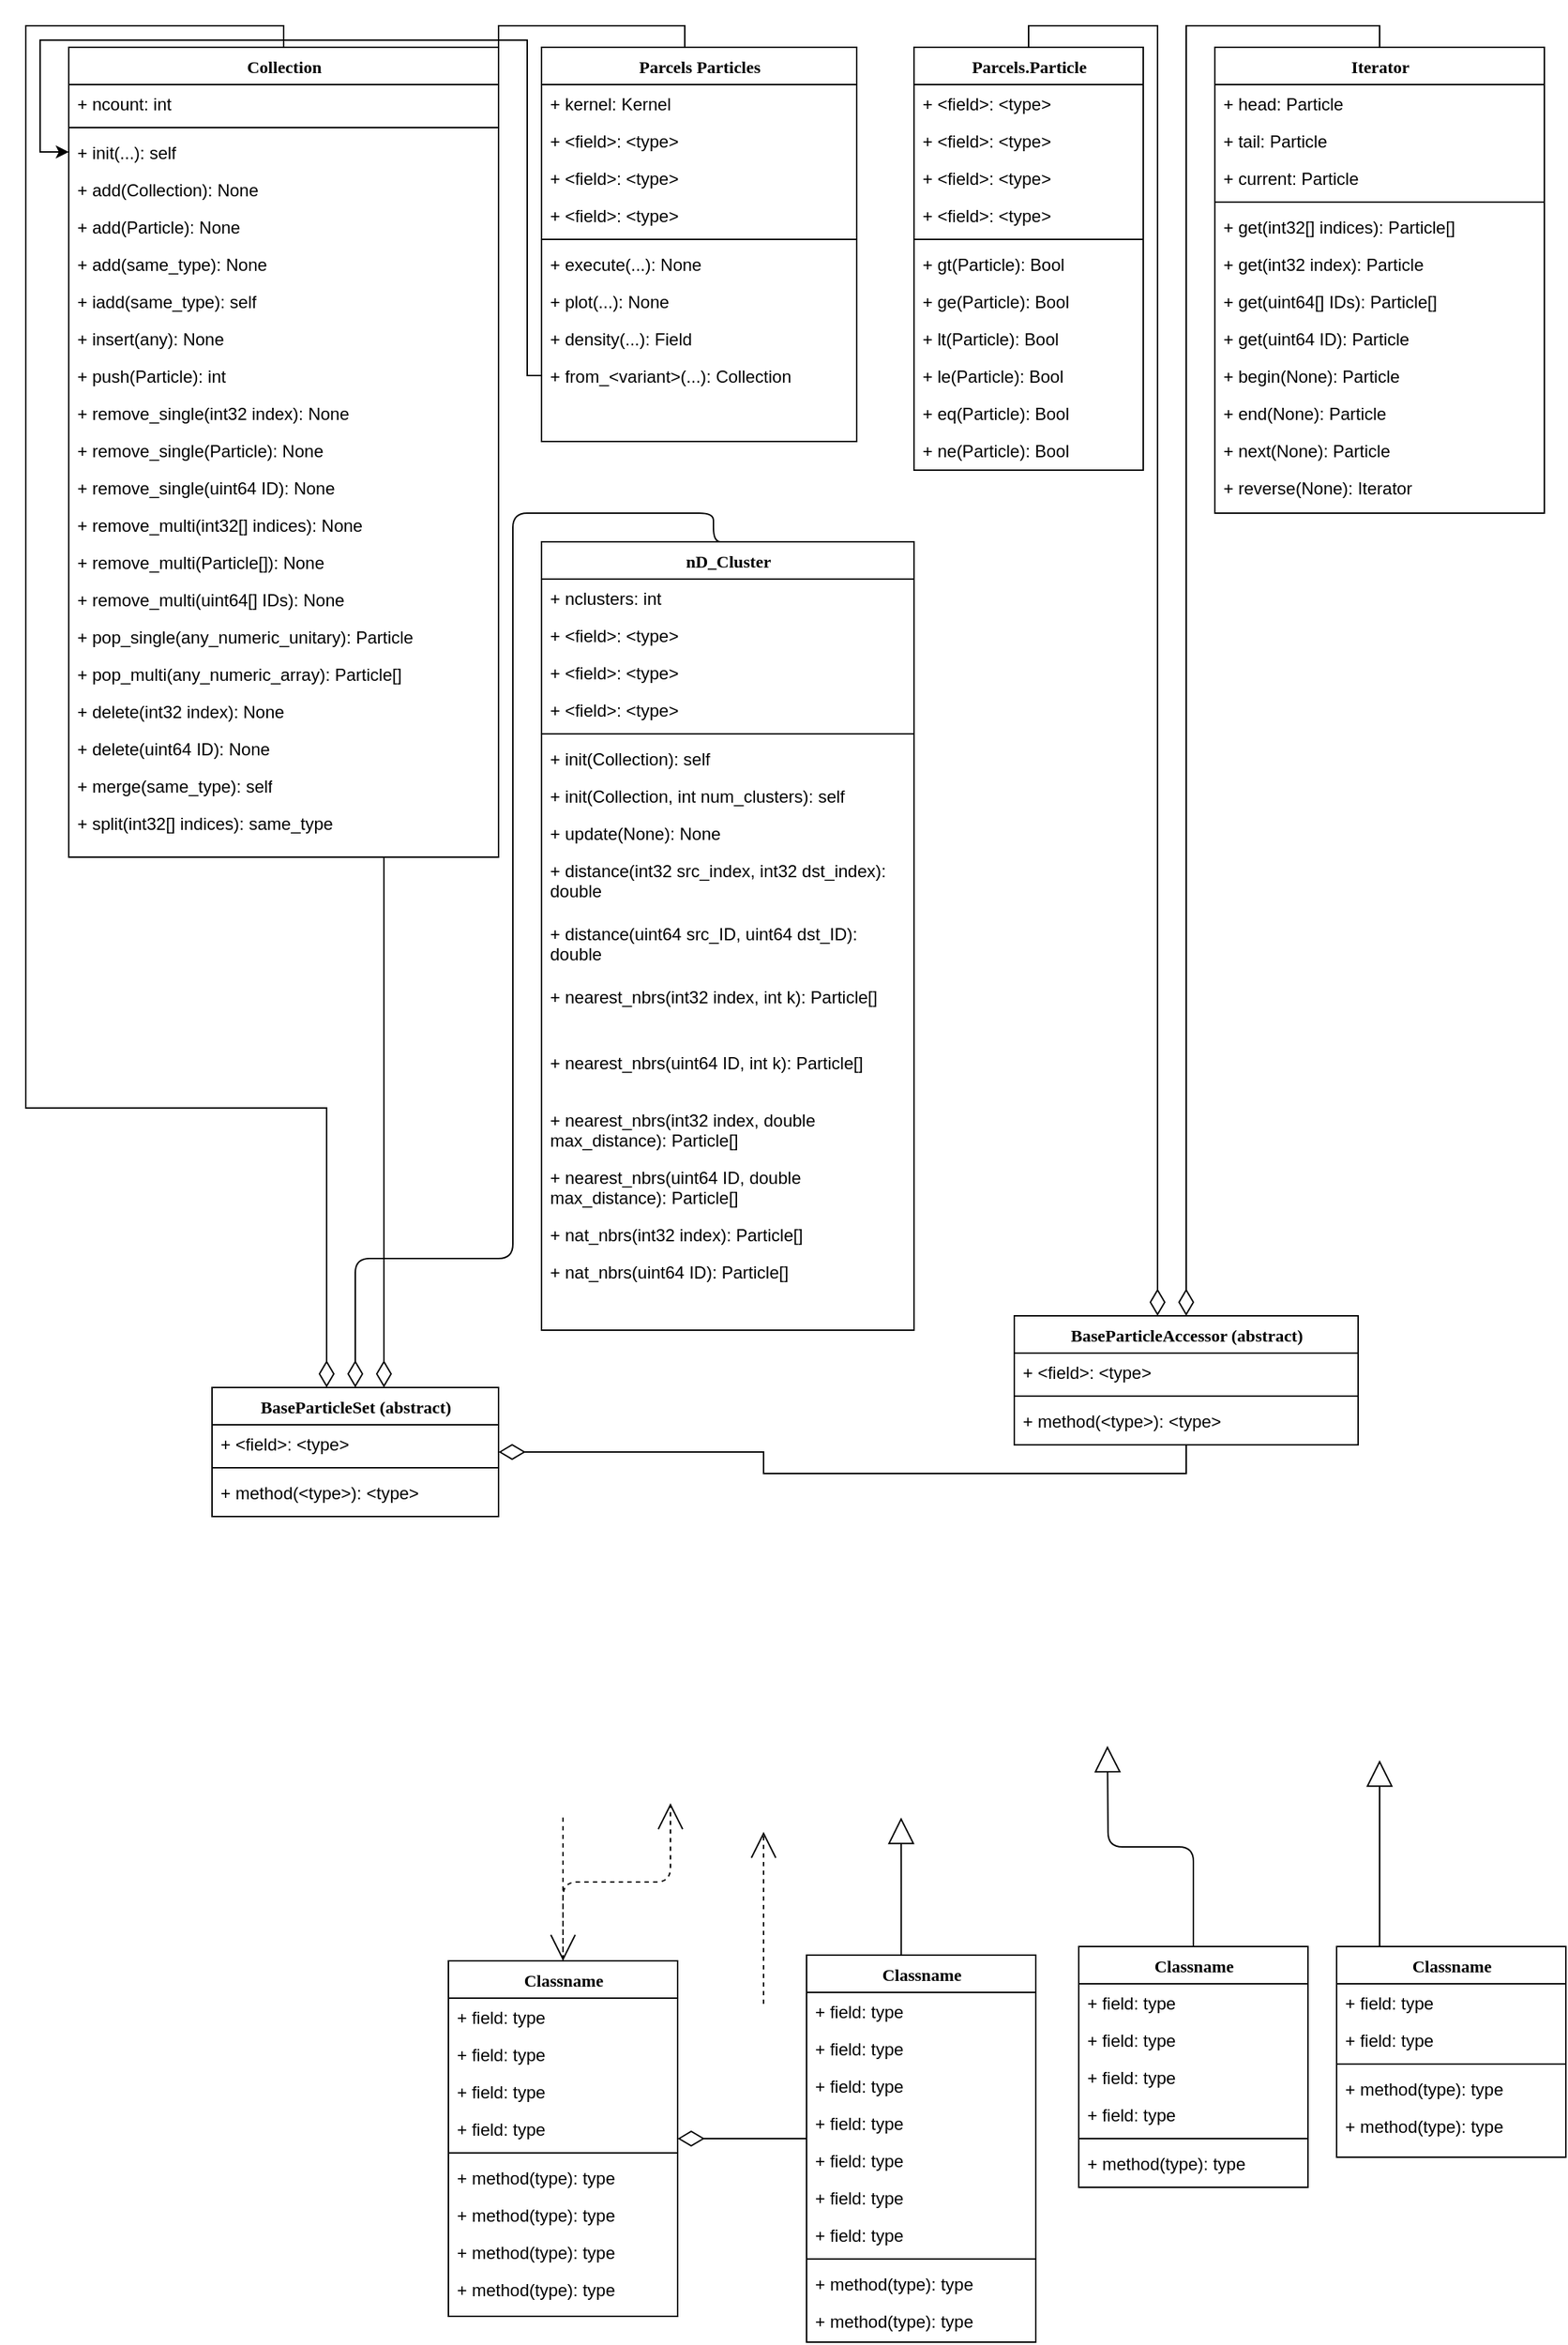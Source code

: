 <mxfile version="13.5.6" type="github">
  <diagram name="Page-1" id="9f46799a-70d6-7492-0946-bef42562c5a5">
    <mxGraphModel dx="1422" dy="1883" grid="1" gridSize="10" guides="1" tooltips="1" connect="1" arrows="1" fold="1" page="1" pageScale="1" pageWidth="1169" pageHeight="827" background="#ffffff" math="0" shadow="0">
      <root>
        <mxCell id="0" />
        <mxCell id="1" parent="0" />
        <mxCell id="78961159f06e98e8-123" style="edgeStyle=orthogonalEdgeStyle;html=1;labelBackgroundColor=none;startFill=0;startSize=8;endArrow=open;endFill=0;endSize=16;fontFamily=Verdana;fontSize=12;dashed=1;" parent="1" target="78961159f06e98e8-69" edge="1">
          <mxGeometry relative="1" as="geometry">
            <Array as="points">
              <mxPoint x="395" y="1270" />
              <mxPoint x="395" y="1270" />
            </Array>
            <mxPoint x="395" y="1270" as="sourcePoint" />
          </mxGeometry>
        </mxCell>
        <mxCell id="78961159f06e98e8-124" style="edgeStyle=orthogonalEdgeStyle;html=1;labelBackgroundColor=none;startFill=0;startSize=8;endArrow=diamondThin;endFill=0;endSize=16;fontFamily=Verdana;fontSize=12;entryX=0.5;entryY=0;entryDx=0;entryDy=0;exitX=0.5;exitY=0;exitDx=0;exitDy=0;" parent="1" source="78961159f06e98e8-43" target="78961159f06e98e8-56" edge="1">
          <mxGeometry relative="1" as="geometry">
            <Array as="points">
              <mxPoint x="500" y="360" />
              <mxPoint x="360" y="360" />
              <mxPoint x="360" y="880" />
              <mxPoint x="250" y="880" />
            </Array>
            <mxPoint x="240" y="870" as="sourcePoint" />
          </mxGeometry>
        </mxCell>
        <mxCell id="78961159f06e98e8-122" style="edgeStyle=elbowEdgeStyle;html=1;labelBackgroundColor=none;startFill=0;startSize=8;endArrow=open;endFill=0;endSize=16;fontFamily=Verdana;fontSize=12;elbow=vertical;dashed=1;" parent="1" edge="1">
          <mxGeometry relative="1" as="geometry">
            <mxPoint x="535" y="1400" as="sourcePoint" />
            <mxPoint x="535" y="1280" as="targetPoint" />
          </mxGeometry>
        </mxCell>
        <mxCell id="78961159f06e98e8-129" style="edgeStyle=elbowEdgeStyle;html=1;labelBackgroundColor=none;startFill=0;startSize=8;endArrow=open;endFill=0;endSize=16;fontFamily=Verdana;fontSize=12;elbow=vertical;dashed=1;" parent="1" source="78961159f06e98e8-69" edge="1">
          <mxGeometry relative="1" as="geometry">
            <mxPoint x="470" y="1260" as="targetPoint" />
          </mxGeometry>
        </mxCell>
        <mxCell id="78961159f06e98e8-130" style="edgeStyle=elbowEdgeStyle;html=1;labelBackgroundColor=none;startFill=0;startSize=8;endArrow=diamondThin;endFill=0;endSize=16;fontFamily=Verdana;fontSize=12;elbow=vertical;" parent="1" source="78961159f06e98e8-82" target="78961159f06e98e8-69" edge="1">
          <mxGeometry relative="1" as="geometry" />
        </mxCell>
        <mxCell id="78961159f06e98e8-128" style="edgeStyle=orthogonalEdgeStyle;html=1;labelBackgroundColor=none;startFill=0;startSize=8;endArrow=block;endFill=0;endSize=16;fontFamily=Verdana;fontSize=12;exitX=0.413;exitY=0;exitDx=0;exitDy=0;exitPerimeter=0;" parent="1" source="78961159f06e98e8-82" edge="1">
          <mxGeometry relative="1" as="geometry">
            <Array as="points">
              <mxPoint x="631" y="1310" />
              <mxPoint x="631" y="1310" />
            </Array>
            <mxPoint x="631" y="1270" as="targetPoint" />
          </mxGeometry>
        </mxCell>
        <mxCell id="78961159f06e98e8-127" style="edgeStyle=orthogonalEdgeStyle;html=1;labelBackgroundColor=none;startFill=0;startSize=8;endArrow=block;endFill=0;endSize=16;fontFamily=Verdana;fontSize=12;" parent="1" source="78961159f06e98e8-95" edge="1">
          <mxGeometry relative="1" as="geometry">
            <mxPoint x="775" y="1220" as="targetPoint" />
          </mxGeometry>
        </mxCell>
        <mxCell id="78961159f06e98e8-126" style="edgeStyle=orthogonalEdgeStyle;html=1;labelBackgroundColor=none;startFill=0;startSize=8;endArrow=block;endFill=0;endSize=16;fontFamily=Verdana;fontSize=12;" parent="1" source="78961159f06e98e8-108" edge="1">
          <mxGeometry relative="1" as="geometry">
            <Array as="points">
              <mxPoint x="965" y="1250" />
            </Array>
            <mxPoint x="965" y="1230" as="targetPoint" />
          </mxGeometry>
        </mxCell>
        <mxCell id="Co4MXGZ7TRUsfddceolT-39" style="edgeStyle=orthogonalEdgeStyle;rounded=0;orthogonalLoop=1;jettySize=auto;html=1;exitX=0.5;exitY=0;exitDx=0;exitDy=0;endArrow=diamondThin;endFill=0;endSize=16;" edge="1" parent="1" source="78961159f06e98e8-17" target="78961159f06e98e8-56">
          <mxGeometry relative="1" as="geometry">
            <Array as="points">
              <mxPoint x="200" y="20" />
              <mxPoint x="20" y="20" />
              <mxPoint x="20" y="775" />
              <mxPoint x="230" y="775" />
            </Array>
          </mxGeometry>
        </mxCell>
        <mxCell id="Co4MXGZ7TRUsfddceolT-28" style="edgeStyle=orthogonalEdgeStyle;rounded=0;orthogonalLoop=1;jettySize=auto;html=1;entryX=0;entryY=0.5;entryDx=0;entryDy=0;exitX=0;exitY=0.5;exitDx=0;exitDy=0;" edge="1" parent="1" source="Co4MXGZ7TRUsfddceolT-25" target="78961159f06e98e8-20">
          <mxGeometry relative="1" as="geometry">
            <Array as="points">
              <mxPoint x="370" y="264" />
              <mxPoint x="370" y="30" />
              <mxPoint x="30" y="30" />
              <mxPoint x="30" y="108" />
            </Array>
          </mxGeometry>
        </mxCell>
        <mxCell id="Co4MXGZ7TRUsfddceolT-40" style="edgeStyle=orthogonalEdgeStyle;rounded=0;orthogonalLoop=1;jettySize=auto;html=1;exitX=0.5;exitY=0;exitDx=0;exitDy=0;endArrow=diamondThin;endFill=0;endSize=16;" edge="1" parent="1" source="P7jvrvPm7dQxCzO7ZXYy-18" target="78961159f06e98e8-56">
          <mxGeometry relative="1" as="geometry">
            <Array as="points">
              <mxPoint x="480" y="20" />
              <mxPoint x="350" y="20" />
              <mxPoint x="350" y="600" />
              <mxPoint x="270" y="600" />
            </Array>
          </mxGeometry>
        </mxCell>
        <mxCell id="78961159f06e98e8-69" value="Classname" style="swimlane;html=1;fontStyle=1;align=center;verticalAlign=top;childLayout=stackLayout;horizontal=1;startSize=26;horizontalStack=0;resizeParent=1;resizeLast=0;collapsible=1;marginBottom=0;swimlaneFillColor=#ffffff;rounded=0;shadow=0;comic=0;labelBackgroundColor=none;strokeWidth=1;fillColor=none;fontFamily=Verdana;fontSize=12" parent="1" vertex="1">
          <mxGeometry x="315" y="1370" width="160" height="248" as="geometry" />
        </mxCell>
        <mxCell id="78961159f06e98e8-70" value="+ field: type" style="text;html=1;strokeColor=none;fillColor=none;align=left;verticalAlign=top;spacingLeft=4;spacingRight=4;whiteSpace=wrap;overflow=hidden;rotatable=0;points=[[0,0.5],[1,0.5]];portConstraint=eastwest;" parent="78961159f06e98e8-69" vertex="1">
          <mxGeometry y="26" width="160" height="26" as="geometry" />
        </mxCell>
        <mxCell id="78961159f06e98e8-71" value="+ field: type" style="text;html=1;strokeColor=none;fillColor=none;align=left;verticalAlign=top;spacingLeft=4;spacingRight=4;whiteSpace=wrap;overflow=hidden;rotatable=0;points=[[0,0.5],[1,0.5]];portConstraint=eastwest;" parent="78961159f06e98e8-69" vertex="1">
          <mxGeometry y="52" width="160" height="26" as="geometry" />
        </mxCell>
        <mxCell id="78961159f06e98e8-75" value="+ field: type" style="text;html=1;strokeColor=none;fillColor=none;align=left;verticalAlign=top;spacingLeft=4;spacingRight=4;whiteSpace=wrap;overflow=hidden;rotatable=0;points=[[0,0.5],[1,0.5]];portConstraint=eastwest;" parent="78961159f06e98e8-69" vertex="1">
          <mxGeometry y="78" width="160" height="26" as="geometry" />
        </mxCell>
        <mxCell id="78961159f06e98e8-76" value="+ field: type" style="text;html=1;strokeColor=none;fillColor=none;align=left;verticalAlign=top;spacingLeft=4;spacingRight=4;whiteSpace=wrap;overflow=hidden;rotatable=0;points=[[0,0.5],[1,0.5]];portConstraint=eastwest;" parent="78961159f06e98e8-69" vertex="1">
          <mxGeometry y="104" width="160" height="26" as="geometry" />
        </mxCell>
        <mxCell id="78961159f06e98e8-77" value="" style="line;html=1;strokeWidth=1;fillColor=none;align=left;verticalAlign=middle;spacingTop=-1;spacingLeft=3;spacingRight=3;rotatable=0;labelPosition=right;points=[];portConstraint=eastwest;" parent="78961159f06e98e8-69" vertex="1">
          <mxGeometry y="130" width="160" height="8" as="geometry" />
        </mxCell>
        <mxCell id="78961159f06e98e8-78" value="+ method(type): type" style="text;html=1;strokeColor=none;fillColor=none;align=left;verticalAlign=top;spacingLeft=4;spacingRight=4;whiteSpace=wrap;overflow=hidden;rotatable=0;points=[[0,0.5],[1,0.5]];portConstraint=eastwest;" parent="78961159f06e98e8-69" vertex="1">
          <mxGeometry y="138" width="160" height="26" as="geometry" />
        </mxCell>
        <mxCell id="78961159f06e98e8-79" value="+ method(type): type" style="text;html=1;strokeColor=none;fillColor=none;align=left;verticalAlign=top;spacingLeft=4;spacingRight=4;whiteSpace=wrap;overflow=hidden;rotatable=0;points=[[0,0.5],[1,0.5]];portConstraint=eastwest;" parent="78961159f06e98e8-69" vertex="1">
          <mxGeometry y="164" width="160" height="26" as="geometry" />
        </mxCell>
        <mxCell id="78961159f06e98e8-80" value="+ method(type): type" style="text;html=1;strokeColor=none;fillColor=none;align=left;verticalAlign=top;spacingLeft=4;spacingRight=4;whiteSpace=wrap;overflow=hidden;rotatable=0;points=[[0,0.5],[1,0.5]];portConstraint=eastwest;" parent="78961159f06e98e8-69" vertex="1">
          <mxGeometry y="190" width="160" height="26" as="geometry" />
        </mxCell>
        <mxCell id="78961159f06e98e8-81" value="+ method(type): type" style="text;html=1;strokeColor=none;fillColor=none;align=left;verticalAlign=top;spacingLeft=4;spacingRight=4;whiteSpace=wrap;overflow=hidden;rotatable=0;points=[[0,0.5],[1,0.5]];portConstraint=eastwest;" parent="78961159f06e98e8-69" vertex="1">
          <mxGeometry y="216" width="160" height="26" as="geometry" />
        </mxCell>
        <mxCell id="78961159f06e98e8-82" value="Classname" style="swimlane;html=1;fontStyle=1;align=center;verticalAlign=top;childLayout=stackLayout;horizontal=1;startSize=26;horizontalStack=0;resizeParent=1;resizeLast=0;collapsible=1;marginBottom=0;swimlaneFillColor=#ffffff;rounded=0;shadow=0;comic=0;labelBackgroundColor=none;strokeWidth=1;fillColor=none;fontFamily=Verdana;fontSize=12" parent="1" vertex="1">
          <mxGeometry x="565" y="1366" width="160" height="270" as="geometry" />
        </mxCell>
        <mxCell id="78961159f06e98e8-83" value="+ field: type" style="text;html=1;strokeColor=none;fillColor=none;align=left;verticalAlign=top;spacingLeft=4;spacingRight=4;whiteSpace=wrap;overflow=hidden;rotatable=0;points=[[0,0.5],[1,0.5]];portConstraint=eastwest;" parent="78961159f06e98e8-82" vertex="1">
          <mxGeometry y="26" width="160" height="26" as="geometry" />
        </mxCell>
        <mxCell id="78961159f06e98e8-84" value="+ field: type" style="text;html=1;strokeColor=none;fillColor=none;align=left;verticalAlign=top;spacingLeft=4;spacingRight=4;whiteSpace=wrap;overflow=hidden;rotatable=0;points=[[0,0.5],[1,0.5]];portConstraint=eastwest;" parent="78961159f06e98e8-82" vertex="1">
          <mxGeometry y="52" width="160" height="26" as="geometry" />
        </mxCell>
        <mxCell id="78961159f06e98e8-85" value="+ field: type" style="text;html=1;strokeColor=none;fillColor=none;align=left;verticalAlign=top;spacingLeft=4;spacingRight=4;whiteSpace=wrap;overflow=hidden;rotatable=0;points=[[0,0.5],[1,0.5]];portConstraint=eastwest;" parent="78961159f06e98e8-82" vertex="1">
          <mxGeometry y="78" width="160" height="26" as="geometry" />
        </mxCell>
        <mxCell id="78961159f06e98e8-86" value="+ field: type" style="text;html=1;strokeColor=none;fillColor=none;align=left;verticalAlign=top;spacingLeft=4;spacingRight=4;whiteSpace=wrap;overflow=hidden;rotatable=0;points=[[0,0.5],[1,0.5]];portConstraint=eastwest;" parent="78961159f06e98e8-82" vertex="1">
          <mxGeometry y="104" width="160" height="26" as="geometry" />
        </mxCell>
        <mxCell id="78961159f06e98e8-87" value="+ field: type" style="text;html=1;strokeColor=none;fillColor=none;align=left;verticalAlign=top;spacingLeft=4;spacingRight=4;whiteSpace=wrap;overflow=hidden;rotatable=0;points=[[0,0.5],[1,0.5]];portConstraint=eastwest;" parent="78961159f06e98e8-82" vertex="1">
          <mxGeometry y="130" width="160" height="26" as="geometry" />
        </mxCell>
        <mxCell id="78961159f06e98e8-88" value="+ field: type" style="text;html=1;strokeColor=none;fillColor=none;align=left;verticalAlign=top;spacingLeft=4;spacingRight=4;whiteSpace=wrap;overflow=hidden;rotatable=0;points=[[0,0.5],[1,0.5]];portConstraint=eastwest;" parent="78961159f06e98e8-82" vertex="1">
          <mxGeometry y="156" width="160" height="26" as="geometry" />
        </mxCell>
        <mxCell id="78961159f06e98e8-89" value="+ field: type" style="text;html=1;strokeColor=none;fillColor=none;align=left;verticalAlign=top;spacingLeft=4;spacingRight=4;whiteSpace=wrap;overflow=hidden;rotatable=0;points=[[0,0.5],[1,0.5]];portConstraint=eastwest;" parent="78961159f06e98e8-82" vertex="1">
          <mxGeometry y="182" width="160" height="26" as="geometry" />
        </mxCell>
        <mxCell id="78961159f06e98e8-90" value="" style="line;html=1;strokeWidth=1;fillColor=none;align=left;verticalAlign=middle;spacingTop=-1;spacingLeft=3;spacingRight=3;rotatable=0;labelPosition=right;points=[];portConstraint=eastwest;" parent="78961159f06e98e8-82" vertex="1">
          <mxGeometry y="208" width="160" height="8" as="geometry" />
        </mxCell>
        <mxCell id="78961159f06e98e8-91" value="+ method(type): type" style="text;html=1;strokeColor=none;fillColor=none;align=left;verticalAlign=top;spacingLeft=4;spacingRight=4;whiteSpace=wrap;overflow=hidden;rotatable=0;points=[[0,0.5],[1,0.5]];portConstraint=eastwest;" parent="78961159f06e98e8-82" vertex="1">
          <mxGeometry y="216" width="160" height="26" as="geometry" />
        </mxCell>
        <mxCell id="78961159f06e98e8-94" value="+ method(type): type" style="text;html=1;strokeColor=none;fillColor=none;align=left;verticalAlign=top;spacingLeft=4;spacingRight=4;whiteSpace=wrap;overflow=hidden;rotatable=0;points=[[0,0.5],[1,0.5]];portConstraint=eastwest;" parent="78961159f06e98e8-82" vertex="1">
          <mxGeometry y="242" width="160" height="26" as="geometry" />
        </mxCell>
        <mxCell id="78961159f06e98e8-95" value="Classname" style="swimlane;html=1;fontStyle=1;align=center;verticalAlign=top;childLayout=stackLayout;horizontal=1;startSize=26;horizontalStack=0;resizeParent=1;resizeLast=0;collapsible=1;marginBottom=0;swimlaneFillColor=#ffffff;rounded=0;shadow=0;comic=0;labelBackgroundColor=none;strokeWidth=1;fillColor=none;fontFamily=Verdana;fontSize=12" parent="1" vertex="1">
          <mxGeometry x="755" y="1360" width="160" height="168" as="geometry" />
        </mxCell>
        <mxCell id="78961159f06e98e8-96" value="+ field: type" style="text;html=1;strokeColor=none;fillColor=none;align=left;verticalAlign=top;spacingLeft=4;spacingRight=4;whiteSpace=wrap;overflow=hidden;rotatable=0;points=[[0,0.5],[1,0.5]];portConstraint=eastwest;" parent="78961159f06e98e8-95" vertex="1">
          <mxGeometry y="26" width="160" height="26" as="geometry" />
        </mxCell>
        <mxCell id="78961159f06e98e8-97" value="+ field: type" style="text;html=1;strokeColor=none;fillColor=none;align=left;verticalAlign=top;spacingLeft=4;spacingRight=4;whiteSpace=wrap;overflow=hidden;rotatable=0;points=[[0,0.5],[1,0.5]];portConstraint=eastwest;" parent="78961159f06e98e8-95" vertex="1">
          <mxGeometry y="52" width="160" height="26" as="geometry" />
        </mxCell>
        <mxCell id="78961159f06e98e8-98" value="+ field: type" style="text;html=1;strokeColor=none;fillColor=none;align=left;verticalAlign=top;spacingLeft=4;spacingRight=4;whiteSpace=wrap;overflow=hidden;rotatable=0;points=[[0,0.5],[1,0.5]];portConstraint=eastwest;" parent="78961159f06e98e8-95" vertex="1">
          <mxGeometry y="78" width="160" height="26" as="geometry" />
        </mxCell>
        <mxCell id="78961159f06e98e8-102" value="+ field: type" style="text;html=1;strokeColor=none;fillColor=none;align=left;verticalAlign=top;spacingLeft=4;spacingRight=4;whiteSpace=wrap;overflow=hidden;rotatable=0;points=[[0,0.5],[1,0.5]];portConstraint=eastwest;" parent="78961159f06e98e8-95" vertex="1">
          <mxGeometry y="104" width="160" height="26" as="geometry" />
        </mxCell>
        <mxCell id="78961159f06e98e8-103" value="" style="line;html=1;strokeWidth=1;fillColor=none;align=left;verticalAlign=middle;spacingTop=-1;spacingLeft=3;spacingRight=3;rotatable=0;labelPosition=right;points=[];portConstraint=eastwest;" parent="78961159f06e98e8-95" vertex="1">
          <mxGeometry y="130" width="160" height="8" as="geometry" />
        </mxCell>
        <mxCell id="78961159f06e98e8-104" value="+ method(type): type" style="text;html=1;strokeColor=none;fillColor=none;align=left;verticalAlign=top;spacingLeft=4;spacingRight=4;whiteSpace=wrap;overflow=hidden;rotatable=0;points=[[0,0.5],[1,0.5]];portConstraint=eastwest;" parent="78961159f06e98e8-95" vertex="1">
          <mxGeometry y="138" width="160" height="26" as="geometry" />
        </mxCell>
        <mxCell id="78961159f06e98e8-108" value="Classname" style="swimlane;html=1;fontStyle=1;align=center;verticalAlign=top;childLayout=stackLayout;horizontal=1;startSize=26;horizontalStack=0;resizeParent=1;resizeLast=0;collapsible=1;marginBottom=0;swimlaneFillColor=#ffffff;rounded=0;shadow=0;comic=0;labelBackgroundColor=none;strokeWidth=1;fillColor=none;fontFamily=Verdana;fontSize=12" parent="1" vertex="1">
          <mxGeometry x="935" y="1360.0" width="160" height="147" as="geometry" />
        </mxCell>
        <mxCell id="78961159f06e98e8-109" value="+ field: type" style="text;html=1;strokeColor=none;fillColor=none;align=left;verticalAlign=top;spacingLeft=4;spacingRight=4;whiteSpace=wrap;overflow=hidden;rotatable=0;points=[[0,0.5],[1,0.5]];portConstraint=eastwest;" parent="78961159f06e98e8-108" vertex="1">
          <mxGeometry y="26" width="160" height="26" as="geometry" />
        </mxCell>
        <mxCell id="78961159f06e98e8-110" value="+ field: type" style="text;html=1;strokeColor=none;fillColor=none;align=left;verticalAlign=top;spacingLeft=4;spacingRight=4;whiteSpace=wrap;overflow=hidden;rotatable=0;points=[[0,0.5],[1,0.5]];portConstraint=eastwest;" parent="78961159f06e98e8-108" vertex="1">
          <mxGeometry y="52" width="160" height="26" as="geometry" />
        </mxCell>
        <mxCell id="78961159f06e98e8-116" value="" style="line;html=1;strokeWidth=1;fillColor=none;align=left;verticalAlign=middle;spacingTop=-1;spacingLeft=3;spacingRight=3;rotatable=0;labelPosition=right;points=[];portConstraint=eastwest;" parent="78961159f06e98e8-108" vertex="1">
          <mxGeometry y="78" width="160" height="8" as="geometry" />
        </mxCell>
        <mxCell id="78961159f06e98e8-117" value="+ method(type): type" style="text;html=1;strokeColor=none;fillColor=none;align=left;verticalAlign=top;spacingLeft=4;spacingRight=4;whiteSpace=wrap;overflow=hidden;rotatable=0;points=[[0,0.5],[1,0.5]];portConstraint=eastwest;" parent="78961159f06e98e8-108" vertex="1">
          <mxGeometry y="86" width="160" height="26" as="geometry" />
        </mxCell>
        <mxCell id="78961159f06e98e8-120" value="+ method(type): type" style="text;html=1;strokeColor=none;fillColor=none;align=left;verticalAlign=top;spacingLeft=4;spacingRight=4;whiteSpace=wrap;overflow=hidden;rotatable=0;points=[[0,0.5],[1,0.5]];portConstraint=eastwest;" parent="78961159f06e98e8-108" vertex="1">
          <mxGeometry y="112" width="160" height="26" as="geometry" />
        </mxCell>
        <mxCell id="78961159f06e98e8-56" value="BaseParticleSet (abstract)" style="swimlane;html=1;fontStyle=1;align=center;verticalAlign=top;childLayout=stackLayout;horizontal=1;startSize=26;horizontalStack=0;resizeParent=1;resizeLast=0;collapsible=1;marginBottom=0;swimlaneFillColor=#ffffff;rounded=0;shadow=0;comic=0;labelBackgroundColor=none;strokeWidth=1;fillColor=none;fontFamily=Verdana;fontSize=12" parent="1" vertex="1">
          <mxGeometry x="150" y="970" width="200" height="90" as="geometry" />
        </mxCell>
        <mxCell id="78961159f06e98e8-63" value="+ &amp;lt;field&amp;gt;: &amp;lt;type&amp;gt;" style="text;html=1;strokeColor=none;fillColor=none;align=left;verticalAlign=top;spacingLeft=4;spacingRight=4;whiteSpace=wrap;overflow=hidden;rotatable=0;points=[[0,0.5],[1,0.5]];portConstraint=eastwest;" parent="78961159f06e98e8-56" vertex="1">
          <mxGeometry y="26" width="200" height="26" as="geometry" />
        </mxCell>
        <mxCell id="78961159f06e98e8-64" value="" style="line;html=1;strokeWidth=1;fillColor=none;align=left;verticalAlign=middle;spacingTop=-1;spacingLeft=3;spacingRight=3;rotatable=0;labelPosition=right;points=[];portConstraint=eastwest;" parent="78961159f06e98e8-56" vertex="1">
          <mxGeometry y="52" width="200" height="8" as="geometry" />
        </mxCell>
        <mxCell id="78961159f06e98e8-68" value="+ method(&amp;lt;type&amp;gt;): &amp;lt;type&amp;gt;" style="text;html=1;strokeColor=none;fillColor=none;align=left;verticalAlign=top;spacingLeft=4;spacingRight=4;whiteSpace=wrap;overflow=hidden;rotatable=0;points=[[0,0.5],[1,0.5]];portConstraint=eastwest;" parent="78961159f06e98e8-56" vertex="1">
          <mxGeometry y="60" width="200" height="26" as="geometry" />
        </mxCell>
        <mxCell id="78961159f06e98e8-43" value="nD_Cluster" style="swimlane;html=1;fontStyle=1;align=center;verticalAlign=top;childLayout=stackLayout;horizontal=1;startSize=26;horizontalStack=0;resizeParent=1;resizeLast=0;collapsible=1;marginBottom=0;swimlaneFillColor=#ffffff;rounded=0;shadow=0;comic=0;labelBackgroundColor=none;strokeWidth=1;fillColor=none;fontFamily=Verdana;fontSize=12" parent="1" vertex="1">
          <mxGeometry x="380" y="380" width="260" height="550" as="geometry" />
        </mxCell>
        <mxCell id="78961159f06e98e8-44" value="+ nclusters: int" style="text;html=1;strokeColor=none;fillColor=none;align=left;verticalAlign=top;spacingLeft=4;spacingRight=4;whiteSpace=wrap;overflow=hidden;rotatable=0;points=[[0,0.5],[1,0.5]];portConstraint=eastwest;" parent="78961159f06e98e8-43" vertex="1">
          <mxGeometry y="26" width="260" height="26" as="geometry" />
        </mxCell>
        <mxCell id="78961159f06e98e8-45" value="+ &amp;lt;field&amp;gt;: &amp;lt;type&amp;gt;" style="text;html=1;strokeColor=none;fillColor=none;align=left;verticalAlign=top;spacingLeft=4;spacingRight=4;whiteSpace=wrap;overflow=hidden;rotatable=0;points=[[0,0.5],[1,0.5]];portConstraint=eastwest;" parent="78961159f06e98e8-43" vertex="1">
          <mxGeometry y="52" width="260" height="26" as="geometry" />
        </mxCell>
        <mxCell id="78961159f06e98e8-49" value="+ &amp;lt;field&amp;gt;: &amp;lt;type&amp;gt;" style="text;html=1;strokeColor=none;fillColor=none;align=left;verticalAlign=top;spacingLeft=4;spacingRight=4;whiteSpace=wrap;overflow=hidden;rotatable=0;points=[[0,0.5],[1,0.5]];portConstraint=eastwest;" parent="78961159f06e98e8-43" vertex="1">
          <mxGeometry y="78" width="260" height="26" as="geometry" />
        </mxCell>
        <mxCell id="78961159f06e98e8-50" value="+ &amp;lt;field&amp;gt;: &amp;lt;type&amp;gt;" style="text;html=1;strokeColor=none;fillColor=none;align=left;verticalAlign=top;spacingLeft=4;spacingRight=4;whiteSpace=wrap;overflow=hidden;rotatable=0;points=[[0,0.5],[1,0.5]];portConstraint=eastwest;" parent="78961159f06e98e8-43" vertex="1">
          <mxGeometry y="104" width="260" height="26" as="geometry" />
        </mxCell>
        <mxCell id="78961159f06e98e8-51" value="" style="line;html=1;strokeWidth=1;fillColor=none;align=left;verticalAlign=middle;spacingTop=-1;spacingLeft=3;spacingRight=3;rotatable=0;labelPosition=right;points=[];portConstraint=eastwest;" parent="78961159f06e98e8-43" vertex="1">
          <mxGeometry y="130" width="260" height="8" as="geometry" />
        </mxCell>
        <mxCell id="78961159f06e98e8-52" value="+ init(Collection): self" style="text;html=1;strokeColor=none;fillColor=none;align=left;verticalAlign=top;spacingLeft=4;spacingRight=4;whiteSpace=wrap;overflow=hidden;rotatable=0;points=[[0,0.5],[1,0.5]];portConstraint=eastwest;" parent="78961159f06e98e8-43" vertex="1">
          <mxGeometry y="138" width="260" height="26" as="geometry" />
        </mxCell>
        <mxCell id="Co4MXGZ7TRUsfddceolT-29" value="+ init(Collection, int num_clusters): self" style="text;html=1;strokeColor=none;fillColor=none;align=left;verticalAlign=top;spacingLeft=4;spacingRight=4;whiteSpace=wrap;overflow=hidden;rotatable=0;points=[[0,0.5],[1,0.5]];portConstraint=eastwest;" vertex="1" parent="78961159f06e98e8-43">
          <mxGeometry y="164" width="260" height="26" as="geometry" />
        </mxCell>
        <mxCell id="78961159f06e98e8-53" value="+ update(None): None" style="text;html=1;strokeColor=none;fillColor=none;align=left;verticalAlign=top;spacingLeft=4;spacingRight=4;whiteSpace=wrap;overflow=hidden;rotatable=0;points=[[0,0.5],[1,0.5]];portConstraint=eastwest;" parent="78961159f06e98e8-43" vertex="1">
          <mxGeometry y="190" width="260" height="26" as="geometry" />
        </mxCell>
        <mxCell id="Co4MXGZ7TRUsfddceolT-30" value="+ distance(int32 src_index, int32 dst_index): double" style="text;html=1;strokeColor=none;fillColor=none;align=left;verticalAlign=top;spacingLeft=4;spacingRight=4;whiteSpace=wrap;overflow=hidden;rotatable=0;points=[[0,0.5],[1,0.5]];portConstraint=eastwest;" vertex="1" parent="78961159f06e98e8-43">
          <mxGeometry y="216" width="260" height="44" as="geometry" />
        </mxCell>
        <mxCell id="Co4MXGZ7TRUsfddceolT-31" value="+ distance(uint64 src_ID, uint64 dst_ID): double" style="text;html=1;strokeColor=none;fillColor=none;align=left;verticalAlign=top;spacingLeft=4;spacingRight=4;whiteSpace=wrap;overflow=hidden;rotatable=0;points=[[0,0.5],[1,0.5]];portConstraint=eastwest;" vertex="1" parent="78961159f06e98e8-43">
          <mxGeometry y="260" width="260" height="44" as="geometry" />
        </mxCell>
        <mxCell id="Co4MXGZ7TRUsfddceolT-32" value="+ nearest_nbrs(int32 index, int k): Particle[]" style="text;html=1;strokeColor=none;fillColor=none;align=left;verticalAlign=top;spacingLeft=4;spacingRight=4;whiteSpace=wrap;overflow=hidden;rotatable=0;points=[[0,0.5],[1,0.5]];portConstraint=eastwest;" vertex="1" parent="78961159f06e98e8-43">
          <mxGeometry y="304" width="260" height="46" as="geometry" />
        </mxCell>
        <mxCell id="Co4MXGZ7TRUsfddceolT-33" value="+ nearest_nbrs(uint64 ID, int k): Particle[]" style="text;html=1;strokeColor=none;fillColor=none;align=left;verticalAlign=top;spacingLeft=4;spacingRight=4;whiteSpace=wrap;overflow=hidden;rotatable=0;points=[[0,0.5],[1,0.5]];portConstraint=eastwest;" vertex="1" parent="78961159f06e98e8-43">
          <mxGeometry y="350" width="260" height="40" as="geometry" />
        </mxCell>
        <mxCell id="Co4MXGZ7TRUsfddceolT-34" value="+ nearest_nbrs(int32 index, double max_distance): Particle[]" style="text;html=1;strokeColor=none;fillColor=none;align=left;verticalAlign=top;spacingLeft=4;spacingRight=4;whiteSpace=wrap;overflow=hidden;rotatable=0;points=[[0,0.5],[1,0.5]];portConstraint=eastwest;" vertex="1" parent="78961159f06e98e8-43">
          <mxGeometry y="390" width="260" height="40" as="geometry" />
        </mxCell>
        <mxCell id="Co4MXGZ7TRUsfddceolT-35" value="+ nearest_nbrs(uint64 ID, double max_distance): Particle[]" style="text;html=1;strokeColor=none;fillColor=none;align=left;verticalAlign=top;spacingLeft=4;spacingRight=4;whiteSpace=wrap;overflow=hidden;rotatable=0;points=[[0,0.5],[1,0.5]];portConstraint=eastwest;" vertex="1" parent="78961159f06e98e8-43">
          <mxGeometry y="430" width="260" height="40" as="geometry" />
        </mxCell>
        <mxCell id="Co4MXGZ7TRUsfddceolT-37" value="+ nat_nbrs(int32 index): Particle[]" style="text;html=1;strokeColor=none;fillColor=none;align=left;verticalAlign=top;spacingLeft=4;spacingRight=4;whiteSpace=wrap;overflow=hidden;rotatable=0;points=[[0,0.5],[1,0.5]];portConstraint=eastwest;" vertex="1" parent="78961159f06e98e8-43">
          <mxGeometry y="470" width="260" height="26" as="geometry" />
        </mxCell>
        <mxCell id="Co4MXGZ7TRUsfddceolT-38" value="+ nat_nbrs(uint64 ID): Particle[]" style="text;html=1;strokeColor=none;fillColor=none;align=left;verticalAlign=top;spacingLeft=4;spacingRight=4;whiteSpace=wrap;overflow=hidden;rotatable=0;points=[[0,0.5],[1,0.5]];portConstraint=eastwest;" vertex="1" parent="78961159f06e98e8-43">
          <mxGeometry y="496" width="260" height="26" as="geometry" />
        </mxCell>
        <mxCell id="Co4MXGZ7TRUsfddceolT-45" style="edgeStyle=orthogonalEdgeStyle;rounded=0;orthogonalLoop=1;jettySize=auto;html=1;exitX=0.5;exitY=0;exitDx=0;exitDy=0;endArrow=diamondThin;endFill=0;endSize=16;" edge="1" parent="1" source="Co4MXGZ7TRUsfddceolT-12" target="Co4MXGZ7TRUsfddceolT-41">
          <mxGeometry relative="1" as="geometry">
            <Array as="points">
              <mxPoint x="720" y="20" />
              <mxPoint x="810" y="20" />
            </Array>
          </mxGeometry>
        </mxCell>
        <mxCell id="Co4MXGZ7TRUsfddceolT-12" value="Parcels.Particle" style="swimlane;html=1;fontStyle=1;align=center;verticalAlign=top;childLayout=stackLayout;horizontal=1;startSize=26;horizontalStack=0;resizeParent=1;resizeLast=0;collapsible=1;marginBottom=0;swimlaneFillColor=#ffffff;rounded=0;shadow=0;comic=0;labelBackgroundColor=none;strokeWidth=1;fillColor=none;fontFamily=Verdana;fontSize=12" vertex="1" parent="1">
          <mxGeometry x="640" y="35" width="160" height="295" as="geometry" />
        </mxCell>
        <mxCell id="Co4MXGZ7TRUsfddceolT-13" value="+ &amp;lt;field&amp;gt;: &amp;lt;type&amp;gt;" style="text;html=1;strokeColor=none;fillColor=none;align=left;verticalAlign=top;spacingLeft=4;spacingRight=4;whiteSpace=wrap;overflow=hidden;rotatable=0;points=[[0,0.5],[1,0.5]];portConstraint=eastwest;" vertex="1" parent="Co4MXGZ7TRUsfddceolT-12">
          <mxGeometry y="26" width="160" height="26" as="geometry" />
        </mxCell>
        <mxCell id="Co4MXGZ7TRUsfddceolT-14" value="+ &amp;lt;field&amp;gt;: &amp;lt;type&amp;gt;" style="text;html=1;strokeColor=none;fillColor=none;align=left;verticalAlign=top;spacingLeft=4;spacingRight=4;whiteSpace=wrap;overflow=hidden;rotatable=0;points=[[0,0.5],[1,0.5]];portConstraint=eastwest;" vertex="1" parent="Co4MXGZ7TRUsfddceolT-12">
          <mxGeometry y="52" width="160" height="26" as="geometry" />
        </mxCell>
        <mxCell id="Co4MXGZ7TRUsfddceolT-15" value="+ &amp;lt;field&amp;gt;: &amp;lt;type&amp;gt;" style="text;html=1;strokeColor=none;fillColor=none;align=left;verticalAlign=top;spacingLeft=4;spacingRight=4;whiteSpace=wrap;overflow=hidden;rotatable=0;points=[[0,0.5],[1,0.5]];portConstraint=eastwest;" vertex="1" parent="Co4MXGZ7TRUsfddceolT-12">
          <mxGeometry y="78" width="160" height="26" as="geometry" />
        </mxCell>
        <mxCell id="Co4MXGZ7TRUsfddceolT-16" value="+ &amp;lt;field&amp;gt;: &amp;lt;type&amp;gt;" style="text;html=1;strokeColor=none;fillColor=none;align=left;verticalAlign=top;spacingLeft=4;spacingRight=4;whiteSpace=wrap;overflow=hidden;rotatable=0;points=[[0,0.5],[1,0.5]];portConstraint=eastwest;" vertex="1" parent="Co4MXGZ7TRUsfddceolT-12">
          <mxGeometry y="104" width="160" height="26" as="geometry" />
        </mxCell>
        <mxCell id="Co4MXGZ7TRUsfddceolT-17" value="" style="line;html=1;strokeWidth=1;fillColor=none;align=left;verticalAlign=middle;spacingTop=-1;spacingLeft=3;spacingRight=3;rotatable=0;labelPosition=right;points=[];portConstraint=eastwest;" vertex="1" parent="Co4MXGZ7TRUsfddceolT-12">
          <mxGeometry y="130" width="160" height="8" as="geometry" />
        </mxCell>
        <mxCell id="Co4MXGZ7TRUsfddceolT-18" value="+ gt(Particle): Bool" style="text;html=1;strokeColor=none;fillColor=none;align=left;verticalAlign=top;spacingLeft=4;spacingRight=4;whiteSpace=wrap;overflow=hidden;rotatable=0;points=[[0,0.5],[1,0.5]];portConstraint=eastwest;" vertex="1" parent="Co4MXGZ7TRUsfddceolT-12">
          <mxGeometry y="138" width="160" height="26" as="geometry" />
        </mxCell>
        <mxCell id="Co4MXGZ7TRUsfddceolT-19" value="+ ge(Particle): Bool" style="text;html=1;strokeColor=none;fillColor=none;align=left;verticalAlign=top;spacingLeft=4;spacingRight=4;whiteSpace=wrap;overflow=hidden;rotatable=0;points=[[0,0.5],[1,0.5]];portConstraint=eastwest;" vertex="1" parent="Co4MXGZ7TRUsfddceolT-12">
          <mxGeometry y="164" width="160" height="26" as="geometry" />
        </mxCell>
        <mxCell id="Co4MXGZ7TRUsfddceolT-20" value="+ lt(Particle): Bool" style="text;html=1;strokeColor=none;fillColor=none;align=left;verticalAlign=top;spacingLeft=4;spacingRight=4;whiteSpace=wrap;overflow=hidden;rotatable=0;points=[[0,0.5],[1,0.5]];portConstraint=eastwest;" vertex="1" parent="Co4MXGZ7TRUsfddceolT-12">
          <mxGeometry y="190" width="160" height="26" as="geometry" />
        </mxCell>
        <mxCell id="Co4MXGZ7TRUsfddceolT-21" value="+ le(Particle): Bool" style="text;html=1;strokeColor=none;fillColor=none;align=left;verticalAlign=top;spacingLeft=4;spacingRight=4;whiteSpace=wrap;overflow=hidden;rotatable=0;points=[[0,0.5],[1,0.5]];portConstraint=eastwest;" vertex="1" parent="Co4MXGZ7TRUsfddceolT-12">
          <mxGeometry y="216" width="160" height="26" as="geometry" />
        </mxCell>
        <mxCell id="Co4MXGZ7TRUsfddceolT-22" value="+ eq(Particle): Bool" style="text;html=1;strokeColor=none;fillColor=none;align=left;verticalAlign=top;spacingLeft=4;spacingRight=4;whiteSpace=wrap;overflow=hidden;rotatable=0;points=[[0,0.5],[1,0.5]];portConstraint=eastwest;" vertex="1" parent="Co4MXGZ7TRUsfddceolT-12">
          <mxGeometry y="242" width="160" height="26" as="geometry" />
        </mxCell>
        <mxCell id="Co4MXGZ7TRUsfddceolT-23" value="+ ne(Particle): Bool" style="text;html=1;strokeColor=none;fillColor=none;align=left;verticalAlign=top;spacingLeft=4;spacingRight=4;whiteSpace=wrap;overflow=hidden;rotatable=0;points=[[0,0.5],[1,0.5]];portConstraint=eastwest;" vertex="1" parent="Co4MXGZ7TRUsfddceolT-12">
          <mxGeometry y="268" width="160" height="26" as="geometry" />
        </mxCell>
        <mxCell id="78961159f06e98e8-17" value="Collection" style="swimlane;html=1;fontStyle=1;align=center;verticalAlign=top;childLayout=stackLayout;horizontal=1;startSize=26;horizontalStack=0;resizeParent=1;resizeLast=0;collapsible=1;marginBottom=0;swimlaneFillColor=#ffffff;rounded=0;shadow=0;comic=0;labelBackgroundColor=none;strokeWidth=1;fillColor=none;fontFamily=Verdana;fontSize=12" parent="1" vertex="1">
          <mxGeometry x="50" y="35" width="300" height="565" as="geometry">
            <mxRectangle x="90" y="83" width="100" height="26" as="alternateBounds" />
          </mxGeometry>
        </mxCell>
        <mxCell id="78961159f06e98e8-24" value="+ ncount: int" style="text;html=1;strokeColor=none;fillColor=none;align=left;verticalAlign=top;spacingLeft=4;spacingRight=4;whiteSpace=wrap;overflow=hidden;rotatable=0;points=[[0,0.5],[1,0.5]];portConstraint=eastwest;fontStyle=0" parent="78961159f06e98e8-17" vertex="1">
          <mxGeometry y="26" width="300" height="26" as="geometry" />
        </mxCell>
        <mxCell id="78961159f06e98e8-19" value="" style="line;html=1;strokeWidth=1;fillColor=none;align=left;verticalAlign=middle;spacingTop=-1;spacingLeft=3;spacingRight=3;rotatable=0;labelPosition=right;points=[];portConstraint=eastwest;fontStyle=0" parent="78961159f06e98e8-17" vertex="1">
          <mxGeometry y="52" width="300" height="8" as="geometry" />
        </mxCell>
        <mxCell id="78961159f06e98e8-20" value="+ init(...): self" style="text;html=1;strokeColor=none;fillColor=none;align=left;verticalAlign=top;spacingLeft=4;spacingRight=4;whiteSpace=wrap;overflow=hidden;rotatable=0;points=[[0,0.5],[1,0.5]];portConstraint=eastwest;fontStyle=0" parent="78961159f06e98e8-17" vertex="1">
          <mxGeometry y="60" width="300" height="26" as="geometry" />
        </mxCell>
        <mxCell id="Co4MXGZ7TRUsfddceolT-27" value="+ add(Collection): None" style="text;html=1;strokeColor=none;fillColor=none;align=left;verticalAlign=top;spacingLeft=4;spacingRight=4;whiteSpace=wrap;overflow=hidden;rotatable=0;points=[[0,0.5],[1,0.5]];portConstraint=eastwest;fontStyle=0" vertex="1" parent="78961159f06e98e8-17">
          <mxGeometry y="86" width="300" height="26" as="geometry" />
        </mxCell>
        <mxCell id="78961159f06e98e8-27" value="+ add(Particle): None" style="text;html=1;strokeColor=none;fillColor=none;align=left;verticalAlign=top;spacingLeft=4;spacingRight=4;whiteSpace=wrap;overflow=hidden;rotatable=0;points=[[0,0.5],[1,0.5]];portConstraint=eastwest;fontStyle=0" parent="78961159f06e98e8-17" vertex="1">
          <mxGeometry y="112" width="300" height="26" as="geometry" />
        </mxCell>
        <mxCell id="P7jvrvPm7dQxCzO7ZXYy-2" value="+ add(same_type): None" style="text;html=1;strokeColor=none;fillColor=none;align=left;verticalAlign=top;spacingLeft=4;spacingRight=4;whiteSpace=wrap;overflow=hidden;rotatable=0;points=[[0,0.5],[1,0.5]];portConstraint=eastwest;fontStyle=0" parent="78961159f06e98e8-17" vertex="1">
          <mxGeometry y="138" width="300" height="26" as="geometry" />
        </mxCell>
        <mxCell id="P7jvrvPm7dQxCzO7ZXYy-3" value="+ iadd(same_type): self" style="text;html=1;strokeColor=none;fillColor=none;align=left;verticalAlign=top;spacingLeft=4;spacingRight=4;whiteSpace=wrap;overflow=hidden;rotatable=0;points=[[0,0.5],[1,0.5]];portConstraint=eastwest;fontStyle=0" parent="78961159f06e98e8-17" vertex="1">
          <mxGeometry y="164" width="300" height="26" as="geometry" />
        </mxCell>
        <mxCell id="P7jvrvPm7dQxCzO7ZXYy-4" value="+ insert(any): None" style="text;html=1;strokeColor=none;fillColor=none;align=left;verticalAlign=top;spacingLeft=4;spacingRight=4;whiteSpace=wrap;overflow=hidden;rotatable=0;points=[[0,0.5],[1,0.5]];portConstraint=eastwest;fontStyle=0" parent="78961159f06e98e8-17" vertex="1">
          <mxGeometry y="190" width="300" height="26" as="geometry" />
        </mxCell>
        <mxCell id="P7jvrvPm7dQxCzO7ZXYy-5" value="+ push(Particle): int" style="text;html=1;strokeColor=none;fillColor=none;align=left;verticalAlign=top;spacingLeft=4;spacingRight=4;whiteSpace=wrap;overflow=hidden;rotatable=0;points=[[0,0.5],[1,0.5]];portConstraint=eastwest;fontStyle=0" parent="78961159f06e98e8-17" vertex="1">
          <mxGeometry y="216" width="300" height="26" as="geometry" />
        </mxCell>
        <mxCell id="P7jvrvPm7dQxCzO7ZXYy-6" value="+ remove_single(int32 index): None" style="text;html=1;strokeColor=none;fillColor=none;align=left;verticalAlign=top;spacingLeft=4;spacingRight=4;whiteSpace=wrap;overflow=hidden;rotatable=0;points=[[0,0.5],[1,0.5]];portConstraint=eastwest;fontStyle=0" parent="78961159f06e98e8-17" vertex="1">
          <mxGeometry y="242" width="300" height="26" as="geometry" />
        </mxCell>
        <mxCell id="P7jvrvPm7dQxCzO7ZXYy-7" value="+ remove_single(Particle): None" style="text;html=1;strokeColor=none;fillColor=none;align=left;verticalAlign=top;spacingLeft=4;spacingRight=4;whiteSpace=wrap;overflow=hidden;rotatable=0;points=[[0,0.5],[1,0.5]];portConstraint=eastwest;fontStyle=0" parent="78961159f06e98e8-17" vertex="1">
          <mxGeometry y="268" width="300" height="26" as="geometry" />
        </mxCell>
        <mxCell id="P7jvrvPm7dQxCzO7ZXYy-8" value="+ remove_single(uint64 ID): None" style="text;html=1;strokeColor=none;fillColor=none;align=left;verticalAlign=top;spacingLeft=4;spacingRight=4;whiteSpace=wrap;overflow=hidden;rotatable=0;points=[[0,0.5],[1,0.5]];portConstraint=eastwest;fontStyle=0" parent="78961159f06e98e8-17" vertex="1">
          <mxGeometry y="294" width="300" height="26" as="geometry" />
        </mxCell>
        <mxCell id="P7jvrvPm7dQxCzO7ZXYy-9" value="+ remove_multi(int32[] indices): None" style="text;html=1;strokeColor=none;fillColor=none;align=left;verticalAlign=top;spacingLeft=4;spacingRight=4;whiteSpace=wrap;overflow=hidden;rotatable=0;points=[[0,0.5],[1,0.5]];portConstraint=eastwest;fontStyle=0" parent="78961159f06e98e8-17" vertex="1">
          <mxGeometry y="320" width="300" height="26" as="geometry" />
        </mxCell>
        <mxCell id="P7jvrvPm7dQxCzO7ZXYy-10" value="+ remove_multi(Particle[]): None" style="text;html=1;strokeColor=none;fillColor=none;align=left;verticalAlign=top;spacingLeft=4;spacingRight=4;whiteSpace=wrap;overflow=hidden;rotatable=0;points=[[0,0.5],[1,0.5]];portConstraint=eastwest;fontStyle=0" parent="78961159f06e98e8-17" vertex="1">
          <mxGeometry y="346" width="300" height="26" as="geometry" />
        </mxCell>
        <mxCell id="P7jvrvPm7dQxCzO7ZXYy-11" value="+ remove_multi(uint64[] IDs): None" style="text;html=1;strokeColor=none;fillColor=none;align=left;verticalAlign=top;spacingLeft=4;spacingRight=4;whiteSpace=wrap;overflow=hidden;rotatable=0;points=[[0,0.5],[1,0.5]];portConstraint=eastwest;fontStyle=0" parent="78961159f06e98e8-17" vertex="1">
          <mxGeometry y="372" width="300" height="26" as="geometry" />
        </mxCell>
        <mxCell id="P7jvrvPm7dQxCzO7ZXYy-12" value="+ pop_single(any_numeric_unitary): Particle" style="text;html=1;strokeColor=none;fillColor=none;align=left;verticalAlign=top;spacingLeft=4;spacingRight=4;whiteSpace=wrap;overflow=hidden;rotatable=0;points=[[0,0.5],[1,0.5]];portConstraint=eastwest;fontStyle=0" parent="78961159f06e98e8-17" vertex="1">
          <mxGeometry y="398" width="300" height="26" as="geometry" />
        </mxCell>
        <mxCell id="P7jvrvPm7dQxCzO7ZXYy-13" value="+ pop_multi(any_numeric_array): Particle[]" style="text;html=1;strokeColor=none;fillColor=none;align=left;verticalAlign=top;spacingLeft=4;spacingRight=4;whiteSpace=wrap;overflow=hidden;rotatable=0;points=[[0,0.5],[1,0.5]];portConstraint=eastwest;fontStyle=0" parent="78961159f06e98e8-17" vertex="1">
          <mxGeometry y="424" width="300" height="26" as="geometry" />
        </mxCell>
        <mxCell id="P7jvrvPm7dQxCzO7ZXYy-14" value="+ delete(int32 index): None" style="text;html=1;strokeColor=none;fillColor=none;align=left;verticalAlign=top;spacingLeft=4;spacingRight=4;whiteSpace=wrap;overflow=hidden;rotatable=0;points=[[0,0.5],[1,0.5]];portConstraint=eastwest;fontStyle=0" parent="78961159f06e98e8-17" vertex="1">
          <mxGeometry y="450" width="300" height="26" as="geometry" />
        </mxCell>
        <mxCell id="P7jvrvPm7dQxCzO7ZXYy-15" value="+ delete(uint64 ID): None" style="text;html=1;strokeColor=none;fillColor=none;align=left;verticalAlign=top;spacingLeft=4;spacingRight=4;whiteSpace=wrap;overflow=hidden;rotatable=0;points=[[0,0.5],[1,0.5]];portConstraint=eastwest;fontStyle=0" parent="78961159f06e98e8-17" vertex="1">
          <mxGeometry y="476" width="300" height="26" as="geometry" />
        </mxCell>
        <mxCell id="P7jvrvPm7dQxCzO7ZXYy-16" value="+ merge(same_type): self" style="text;html=1;strokeColor=none;fillColor=none;align=left;verticalAlign=top;spacingLeft=4;spacingRight=4;whiteSpace=wrap;overflow=hidden;rotatable=0;points=[[0,0.5],[1,0.5]];portConstraint=eastwest;fontStyle=0" parent="78961159f06e98e8-17" vertex="1">
          <mxGeometry y="502" width="300" height="26" as="geometry" />
        </mxCell>
        <mxCell id="P7jvrvPm7dQxCzO7ZXYy-17" value="+ split(int32[] indices): same_type" style="text;html=1;strokeColor=none;fillColor=none;align=left;verticalAlign=top;spacingLeft=4;spacingRight=4;whiteSpace=wrap;overflow=hidden;rotatable=0;points=[[0,0.5],[1,0.5]];portConstraint=eastwest;fontStyle=0" parent="78961159f06e98e8-17" vertex="1">
          <mxGeometry y="528" width="300" height="26" as="geometry" />
        </mxCell>
        <mxCell id="P7jvrvPm7dQxCzO7ZXYy-18" value="Parcels Particles" style="swimlane;html=1;fontStyle=1;align=center;verticalAlign=top;childLayout=stackLayout;horizontal=1;startSize=26;horizontalStack=0;resizeParent=1;resizeLast=0;collapsible=1;marginBottom=0;swimlaneFillColor=#ffffff;rounded=0;shadow=0;comic=0;labelBackgroundColor=none;strokeWidth=1;fillColor=none;fontFamily=Verdana;fontSize=12" parent="1" vertex="1">
          <mxGeometry x="380" y="35" width="220" height="275" as="geometry" />
        </mxCell>
        <mxCell id="P7jvrvPm7dQxCzO7ZXYy-19" value="+ kernel: Kernel" style="text;html=1;strokeColor=none;fillColor=none;align=left;verticalAlign=top;spacingLeft=4;spacingRight=4;whiteSpace=wrap;overflow=hidden;rotatable=0;points=[[0,0.5],[1,0.5]];portConstraint=eastwest;" parent="P7jvrvPm7dQxCzO7ZXYy-18" vertex="1">
          <mxGeometry y="26" width="220" height="26" as="geometry" />
        </mxCell>
        <mxCell id="P7jvrvPm7dQxCzO7ZXYy-20" value="+ &amp;lt;field&amp;gt;: &amp;lt;type&amp;gt;" style="text;html=1;strokeColor=none;fillColor=none;align=left;verticalAlign=top;spacingLeft=4;spacingRight=4;whiteSpace=wrap;overflow=hidden;rotatable=0;points=[[0,0.5],[1,0.5]];portConstraint=eastwest;" parent="P7jvrvPm7dQxCzO7ZXYy-18" vertex="1">
          <mxGeometry y="52" width="220" height="26" as="geometry" />
        </mxCell>
        <mxCell id="P7jvrvPm7dQxCzO7ZXYy-21" value="+ &amp;lt;field&amp;gt;: &amp;lt;type&amp;gt;" style="text;html=1;strokeColor=none;fillColor=none;align=left;verticalAlign=top;spacingLeft=4;spacingRight=4;whiteSpace=wrap;overflow=hidden;rotatable=0;points=[[0,0.5],[1,0.5]];portConstraint=eastwest;" parent="P7jvrvPm7dQxCzO7ZXYy-18" vertex="1">
          <mxGeometry y="78" width="220" height="26" as="geometry" />
        </mxCell>
        <mxCell id="P7jvrvPm7dQxCzO7ZXYy-22" value="+ &amp;lt;field&amp;gt;: &amp;lt;type&amp;gt;" style="text;html=1;strokeColor=none;fillColor=none;align=left;verticalAlign=top;spacingLeft=4;spacingRight=4;whiteSpace=wrap;overflow=hidden;rotatable=0;points=[[0,0.5],[1,0.5]];portConstraint=eastwest;" parent="P7jvrvPm7dQxCzO7ZXYy-18" vertex="1">
          <mxGeometry y="104" width="220" height="26" as="geometry" />
        </mxCell>
        <mxCell id="P7jvrvPm7dQxCzO7ZXYy-23" value="" style="line;html=1;strokeWidth=1;fillColor=none;align=left;verticalAlign=middle;spacingTop=-1;spacingLeft=3;spacingRight=3;rotatable=0;labelPosition=right;points=[];portConstraint=eastwest;" parent="P7jvrvPm7dQxCzO7ZXYy-18" vertex="1">
          <mxGeometry y="130" width="220" height="8" as="geometry" />
        </mxCell>
        <mxCell id="P7jvrvPm7dQxCzO7ZXYy-24" value="+ execute(...): None" style="text;html=1;strokeColor=none;fillColor=none;align=left;verticalAlign=top;spacingLeft=4;spacingRight=4;whiteSpace=wrap;overflow=hidden;rotatable=0;points=[[0,0.5],[1,0.5]];portConstraint=eastwest;" parent="P7jvrvPm7dQxCzO7ZXYy-18" vertex="1">
          <mxGeometry y="138" width="220" height="26" as="geometry" />
        </mxCell>
        <mxCell id="P7jvrvPm7dQxCzO7ZXYy-25" value="+ plot(...): None" style="text;html=1;strokeColor=none;fillColor=none;align=left;verticalAlign=top;spacingLeft=4;spacingRight=4;whiteSpace=wrap;overflow=hidden;rotatable=0;points=[[0,0.5],[1,0.5]];portConstraint=eastwest;" parent="P7jvrvPm7dQxCzO7ZXYy-18" vertex="1">
          <mxGeometry y="164" width="220" height="26" as="geometry" />
        </mxCell>
        <mxCell id="Co4MXGZ7TRUsfddceolT-24" value="+ density(...): Field" style="text;html=1;strokeColor=none;fillColor=none;align=left;verticalAlign=top;spacingLeft=4;spacingRight=4;whiteSpace=wrap;overflow=hidden;rotatable=0;points=[[0,0.5],[1,0.5]];portConstraint=eastwest;" vertex="1" parent="P7jvrvPm7dQxCzO7ZXYy-18">
          <mxGeometry y="190" width="220" height="26" as="geometry" />
        </mxCell>
        <mxCell id="Co4MXGZ7TRUsfddceolT-25" value="+ from_&amp;lt;variant&amp;gt;(...): Collection" style="text;html=1;strokeColor=none;fillColor=none;align=left;verticalAlign=top;spacingLeft=4;spacingRight=4;whiteSpace=wrap;overflow=hidden;rotatable=0;points=[[0,0.5],[1,0.5]];portConstraint=eastwest;" vertex="1" parent="P7jvrvPm7dQxCzO7ZXYy-18">
          <mxGeometry y="216" width="220" height="26" as="geometry" />
        </mxCell>
        <mxCell id="Co4MXGZ7TRUsfddceolT-46" style="edgeStyle=orthogonalEdgeStyle;rounded=0;orthogonalLoop=1;jettySize=auto;html=1;exitX=0.5;exitY=0;exitDx=0;exitDy=0;endArrow=diamondThin;endFill=0;endSize=16;" edge="1" parent="1" source="78961159f06e98e8-30" target="Co4MXGZ7TRUsfddceolT-41">
          <mxGeometry relative="1" as="geometry">
            <Array as="points">
              <mxPoint x="965" y="20" />
              <mxPoint x="830" y="20" />
            </Array>
          </mxGeometry>
        </mxCell>
        <mxCell id="78961159f06e98e8-30" value="Iterator" style="swimlane;html=1;fontStyle=1;align=center;verticalAlign=top;childLayout=stackLayout;horizontal=1;startSize=26;horizontalStack=0;resizeParent=1;resizeLast=0;collapsible=1;marginBottom=0;swimlaneFillColor=#ffffff;rounded=0;shadow=0;comic=0;labelBackgroundColor=none;strokeWidth=1;fillColor=none;fontFamily=Verdana;fontSize=12" parent="1" vertex="1">
          <mxGeometry x="850" y="35" width="230" height="325" as="geometry" />
        </mxCell>
        <mxCell id="78961159f06e98e8-31" value="+ head: Particle" style="text;html=1;strokeColor=none;fillColor=none;align=left;verticalAlign=top;spacingLeft=4;spacingRight=4;whiteSpace=wrap;overflow=hidden;rotatable=0;points=[[0,0.5],[1,0.5]];portConstraint=eastwest;" parent="78961159f06e98e8-30" vertex="1">
          <mxGeometry y="26" width="230" height="26" as="geometry" />
        </mxCell>
        <mxCell id="78961159f06e98e8-32" value="+ tail: Particle" style="text;html=1;strokeColor=none;fillColor=none;align=left;verticalAlign=top;spacingLeft=4;spacingRight=4;whiteSpace=wrap;overflow=hidden;rotatable=0;points=[[0,0.5],[1,0.5]];portConstraint=eastwest;" parent="78961159f06e98e8-30" vertex="1">
          <mxGeometry y="52" width="230" height="26" as="geometry" />
        </mxCell>
        <mxCell id="78961159f06e98e8-33" value="+ current: Particle" style="text;html=1;strokeColor=none;fillColor=none;align=left;verticalAlign=top;spacingLeft=4;spacingRight=4;whiteSpace=wrap;overflow=hidden;rotatable=0;points=[[0,0.5],[1,0.5]];portConstraint=eastwest;" parent="78961159f06e98e8-30" vertex="1">
          <mxGeometry y="78" width="230" height="26" as="geometry" />
        </mxCell>
        <mxCell id="78961159f06e98e8-38" value="" style="line;html=1;strokeWidth=1;fillColor=none;align=left;verticalAlign=middle;spacingTop=-1;spacingLeft=3;spacingRight=3;rotatable=0;labelPosition=right;points=[];portConstraint=eastwest;" parent="78961159f06e98e8-30" vertex="1">
          <mxGeometry y="104" width="230" height="8" as="geometry" />
        </mxCell>
        <mxCell id="78961159f06e98e8-39" value="+ get(int32[] indices): Particle[]" style="text;html=1;strokeColor=none;fillColor=none;align=left;verticalAlign=top;spacingLeft=4;spacingRight=4;whiteSpace=wrap;overflow=hidden;rotatable=0;points=[[0,0.5],[1,0.5]];portConstraint=eastwest;" parent="78961159f06e98e8-30" vertex="1">
          <mxGeometry y="112" width="230" height="26" as="geometry" />
        </mxCell>
        <mxCell id="78961159f06e98e8-40" value="+ get(int32 index): Particle" style="text;html=1;strokeColor=none;fillColor=none;align=left;verticalAlign=top;spacingLeft=4;spacingRight=4;whiteSpace=wrap;overflow=hidden;rotatable=0;points=[[0,0.5],[1,0.5]];portConstraint=eastwest;" parent="78961159f06e98e8-30" vertex="1">
          <mxGeometry y="138" width="230" height="26" as="geometry" />
        </mxCell>
        <mxCell id="78961159f06e98e8-42" value="+ get(uint64[] IDs): Particle[]" style="text;html=1;strokeColor=none;fillColor=none;align=left;verticalAlign=top;spacingLeft=4;spacingRight=4;whiteSpace=wrap;overflow=hidden;rotatable=0;points=[[0,0.5],[1,0.5]];portConstraint=eastwest;" parent="78961159f06e98e8-30" vertex="1">
          <mxGeometry y="164" width="230" height="26" as="geometry" />
        </mxCell>
        <mxCell id="Co4MXGZ7TRUsfddceolT-1" value="+ get(uint64 ID): Particle" style="text;html=1;strokeColor=none;fillColor=none;align=left;verticalAlign=top;spacingLeft=4;spacingRight=4;whiteSpace=wrap;overflow=hidden;rotatable=0;points=[[0,0.5],[1,0.5]];portConstraint=eastwest;" vertex="1" parent="78961159f06e98e8-30">
          <mxGeometry y="190" width="230" height="26" as="geometry" />
        </mxCell>
        <mxCell id="Co4MXGZ7TRUsfddceolT-2" value="+ begin(None): Particle" style="text;html=1;strokeColor=none;fillColor=none;align=left;verticalAlign=top;spacingLeft=4;spacingRight=4;whiteSpace=wrap;overflow=hidden;rotatable=0;points=[[0,0.5],[1,0.5]];portConstraint=eastwest;" vertex="1" parent="78961159f06e98e8-30">
          <mxGeometry y="216" width="230" height="26" as="geometry" />
        </mxCell>
        <mxCell id="Co4MXGZ7TRUsfddceolT-3" value="+ end(None): Particle" style="text;html=1;strokeColor=none;fillColor=none;align=left;verticalAlign=top;spacingLeft=4;spacingRight=4;whiteSpace=wrap;overflow=hidden;rotatable=0;points=[[0,0.5],[1,0.5]];portConstraint=eastwest;" vertex="1" parent="78961159f06e98e8-30">
          <mxGeometry y="242" width="230" height="26" as="geometry" />
        </mxCell>
        <mxCell id="Co4MXGZ7TRUsfddceolT-4" value="+ next(None): Particle" style="text;html=1;strokeColor=none;fillColor=none;align=left;verticalAlign=top;spacingLeft=4;spacingRight=4;whiteSpace=wrap;overflow=hidden;rotatable=0;points=[[0,0.5],[1,0.5]];portConstraint=eastwest;" vertex="1" parent="78961159f06e98e8-30">
          <mxGeometry y="268" width="230" height="26" as="geometry" />
        </mxCell>
        <mxCell id="Co4MXGZ7TRUsfddceolT-5" value="+ reverse(None): Iterator" style="text;html=1;strokeColor=none;fillColor=none;align=left;verticalAlign=top;spacingLeft=4;spacingRight=4;whiteSpace=wrap;overflow=hidden;rotatable=0;points=[[0,0.5],[1,0.5]];portConstraint=eastwest;" vertex="1" parent="78961159f06e98e8-30">
          <mxGeometry y="294" width="230" height="26" as="geometry" />
        </mxCell>
        <mxCell id="Co4MXGZ7TRUsfddceolT-47" style="edgeStyle=orthogonalEdgeStyle;rounded=0;orthogonalLoop=1;jettySize=auto;html=1;exitX=0.5;exitY=1;exitDx=0;exitDy=0;endArrow=diamondThin;endFill=0;endSize=16;" edge="1" parent="1" source="Co4MXGZ7TRUsfddceolT-41" target="78961159f06e98e8-56">
          <mxGeometry relative="1" as="geometry" />
        </mxCell>
        <mxCell id="Co4MXGZ7TRUsfddceolT-41" value="BaseParticleAccessor (abstract)" style="swimlane;html=1;fontStyle=1;align=center;verticalAlign=top;childLayout=stackLayout;horizontal=1;startSize=26;horizontalStack=0;resizeParent=1;resizeLast=0;collapsible=1;marginBottom=0;swimlaneFillColor=#ffffff;rounded=0;shadow=0;comic=0;labelBackgroundColor=none;strokeWidth=1;fillColor=none;fontFamily=Verdana;fontSize=12" vertex="1" parent="1">
          <mxGeometry x="710" y="920" width="240" height="90" as="geometry" />
        </mxCell>
        <mxCell id="Co4MXGZ7TRUsfddceolT-42" value="+ &amp;lt;field&amp;gt;: &amp;lt;type&amp;gt;" style="text;html=1;strokeColor=none;fillColor=none;align=left;verticalAlign=top;spacingLeft=4;spacingRight=4;whiteSpace=wrap;overflow=hidden;rotatable=0;points=[[0,0.5],[1,0.5]];portConstraint=eastwest;" vertex="1" parent="Co4MXGZ7TRUsfddceolT-41">
          <mxGeometry y="26" width="240" height="26" as="geometry" />
        </mxCell>
        <mxCell id="Co4MXGZ7TRUsfddceolT-43" value="" style="line;html=1;strokeWidth=1;fillColor=none;align=left;verticalAlign=middle;spacingTop=-1;spacingLeft=3;spacingRight=3;rotatable=0;labelPosition=right;points=[];portConstraint=eastwest;" vertex="1" parent="Co4MXGZ7TRUsfddceolT-41">
          <mxGeometry y="52" width="240" height="8" as="geometry" />
        </mxCell>
        <mxCell id="Co4MXGZ7TRUsfddceolT-44" value="+ method(&amp;lt;type&amp;gt;): &amp;lt;type&amp;gt;" style="text;html=1;strokeColor=none;fillColor=none;align=left;verticalAlign=top;spacingLeft=4;spacingRight=4;whiteSpace=wrap;overflow=hidden;rotatable=0;points=[[0,0.5],[1,0.5]];portConstraint=eastwest;" vertex="1" parent="Co4MXGZ7TRUsfddceolT-41">
          <mxGeometry y="60" width="240" height="26" as="geometry" />
        </mxCell>
      </root>
    </mxGraphModel>
  </diagram>
</mxfile>
